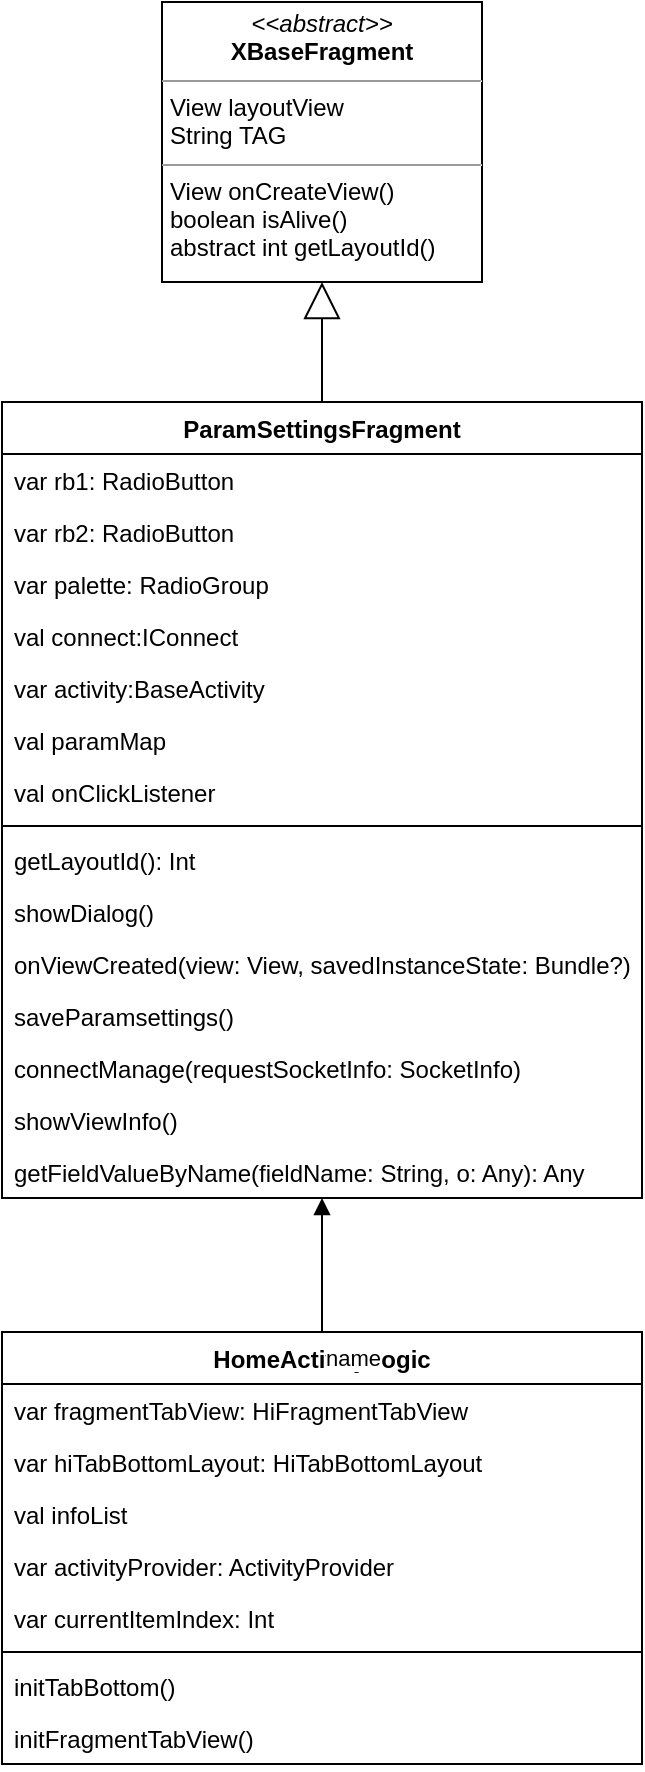 <mxfile version="13.10.8" type="github">
  <diagram id="C5RBs43oDa-KdzZeNtuy" name="Page-1">
    <mxGraphModel dx="677" dy="1532" grid="1" gridSize="10" guides="1" tooltips="1" connect="1" arrows="1" fold="1" page="1" pageScale="1" pageWidth="827" pageHeight="1169" math="0" shadow="0">
      <root>
        <mxCell id="WIyWlLk6GJQsqaUBKTNV-0" />
        <mxCell id="WIyWlLk6GJQsqaUBKTNV-1" parent="WIyWlLk6GJQsqaUBKTNV-0" />
        <mxCell id="lFGjN6Wgalc6jDTq9tL_-0" value="ParamSettingsFragment" style="swimlane;fontStyle=1;align=center;verticalAlign=top;childLayout=stackLayout;horizontal=1;startSize=26;horizontalStack=0;resizeParent=1;resizeParentMax=0;resizeLast=0;collapsible=1;marginBottom=0;" vertex="1" parent="WIyWlLk6GJQsqaUBKTNV-1">
          <mxGeometry x="320" y="120" width="320" height="398" as="geometry" />
        </mxCell>
        <mxCell id="lFGjN6Wgalc6jDTq9tL_-1" value="var rb1: RadioButton" style="text;strokeColor=none;fillColor=none;align=left;verticalAlign=top;spacingLeft=4;spacingRight=4;overflow=hidden;rotatable=0;points=[[0,0.5],[1,0.5]];portConstraint=eastwest;" vertex="1" parent="lFGjN6Wgalc6jDTq9tL_-0">
          <mxGeometry y="26" width="320" height="26" as="geometry" />
        </mxCell>
        <mxCell id="lFGjN6Wgalc6jDTq9tL_-4" value="var rb2: RadioButton" style="text;strokeColor=none;fillColor=none;align=left;verticalAlign=top;spacingLeft=4;spacingRight=4;overflow=hidden;rotatable=0;points=[[0,0.5],[1,0.5]];portConstraint=eastwest;" vertex="1" parent="lFGjN6Wgalc6jDTq9tL_-0">
          <mxGeometry y="52" width="320" height="26" as="geometry" />
        </mxCell>
        <mxCell id="lFGjN6Wgalc6jDTq9tL_-5" value="var palette: RadioGroup" style="text;strokeColor=none;fillColor=none;align=left;verticalAlign=top;spacingLeft=4;spacingRight=4;overflow=hidden;rotatable=0;points=[[0,0.5],[1,0.5]];portConstraint=eastwest;" vertex="1" parent="lFGjN6Wgalc6jDTq9tL_-0">
          <mxGeometry y="78" width="320" height="26" as="geometry" />
        </mxCell>
        <mxCell id="lFGjN6Wgalc6jDTq9tL_-6" value="val connect:IConnect" style="text;strokeColor=none;fillColor=none;align=left;verticalAlign=top;spacingLeft=4;spacingRight=4;overflow=hidden;rotatable=0;points=[[0,0.5],[1,0.5]];portConstraint=eastwest;" vertex="1" parent="lFGjN6Wgalc6jDTq9tL_-0">
          <mxGeometry y="104" width="320" height="26" as="geometry" />
        </mxCell>
        <mxCell id="lFGjN6Wgalc6jDTq9tL_-7" value="var activity:BaseActivity" style="text;strokeColor=none;fillColor=none;align=left;verticalAlign=top;spacingLeft=4;spacingRight=4;overflow=hidden;rotatable=0;points=[[0,0.5],[1,0.5]];portConstraint=eastwest;" vertex="1" parent="lFGjN6Wgalc6jDTq9tL_-0">
          <mxGeometry y="130" width="320" height="26" as="geometry" />
        </mxCell>
        <mxCell id="lFGjN6Wgalc6jDTq9tL_-8" value="val paramMap" style="text;strokeColor=none;fillColor=none;align=left;verticalAlign=top;spacingLeft=4;spacingRight=4;overflow=hidden;rotatable=0;points=[[0,0.5],[1,0.5]];portConstraint=eastwest;" vertex="1" parent="lFGjN6Wgalc6jDTq9tL_-0">
          <mxGeometry y="156" width="320" height="26" as="geometry" />
        </mxCell>
        <mxCell id="lFGjN6Wgalc6jDTq9tL_-13" value="val onClickListener" style="text;strokeColor=none;fillColor=none;align=left;verticalAlign=top;spacingLeft=4;spacingRight=4;overflow=hidden;rotatable=0;points=[[0,0.5],[1,0.5]];portConstraint=eastwest;" vertex="1" parent="lFGjN6Wgalc6jDTq9tL_-0">
          <mxGeometry y="182" width="320" height="26" as="geometry" />
        </mxCell>
        <mxCell id="lFGjN6Wgalc6jDTq9tL_-2" value="" style="line;strokeWidth=1;fillColor=none;align=left;verticalAlign=middle;spacingTop=-1;spacingLeft=3;spacingRight=3;rotatable=0;labelPosition=right;points=[];portConstraint=eastwest;" vertex="1" parent="lFGjN6Wgalc6jDTq9tL_-0">
          <mxGeometry y="208" width="320" height="8" as="geometry" />
        </mxCell>
        <mxCell id="lFGjN6Wgalc6jDTq9tL_-3" value="getLayoutId(): Int" style="text;strokeColor=none;fillColor=none;align=left;verticalAlign=top;spacingLeft=4;spacingRight=4;overflow=hidden;rotatable=0;points=[[0,0.5],[1,0.5]];portConstraint=eastwest;" vertex="1" parent="lFGjN6Wgalc6jDTq9tL_-0">
          <mxGeometry y="216" width="320" height="26" as="geometry" />
        </mxCell>
        <mxCell id="lFGjN6Wgalc6jDTq9tL_-10" value="showDialog()" style="text;strokeColor=none;fillColor=none;align=left;verticalAlign=top;spacingLeft=4;spacingRight=4;overflow=hidden;rotatable=0;points=[[0,0.5],[1,0.5]];portConstraint=eastwest;" vertex="1" parent="lFGjN6Wgalc6jDTq9tL_-0">
          <mxGeometry y="242" width="320" height="26" as="geometry" />
        </mxCell>
        <mxCell id="lFGjN6Wgalc6jDTq9tL_-11" value="onViewCreated(view: View, savedInstanceState: Bundle?)" style="text;strokeColor=none;fillColor=none;align=left;verticalAlign=top;spacingLeft=4;spacingRight=4;overflow=hidden;rotatable=0;points=[[0,0.5],[1,0.5]];portConstraint=eastwest;" vertex="1" parent="lFGjN6Wgalc6jDTq9tL_-0">
          <mxGeometry y="268" width="320" height="26" as="geometry" />
        </mxCell>
        <mxCell id="lFGjN6Wgalc6jDTq9tL_-12" value="saveParamsettings()" style="text;strokeColor=none;fillColor=none;align=left;verticalAlign=top;spacingLeft=4;spacingRight=4;overflow=hidden;rotatable=0;points=[[0,0.5],[1,0.5]];portConstraint=eastwest;" vertex="1" parent="lFGjN6Wgalc6jDTq9tL_-0">
          <mxGeometry y="294" width="320" height="26" as="geometry" />
        </mxCell>
        <mxCell id="lFGjN6Wgalc6jDTq9tL_-14" value="connectManage(requestSocketInfo: SocketInfo)" style="text;strokeColor=none;fillColor=none;align=left;verticalAlign=top;spacingLeft=4;spacingRight=4;overflow=hidden;rotatable=0;points=[[0,0.5],[1,0.5]];portConstraint=eastwest;" vertex="1" parent="lFGjN6Wgalc6jDTq9tL_-0">
          <mxGeometry y="320" width="320" height="26" as="geometry" />
        </mxCell>
        <mxCell id="lFGjN6Wgalc6jDTq9tL_-15" value="showViewInfo()" style="text;strokeColor=none;fillColor=none;align=left;verticalAlign=top;spacingLeft=4;spacingRight=4;overflow=hidden;rotatable=0;points=[[0,0.5],[1,0.5]];portConstraint=eastwest;" vertex="1" parent="lFGjN6Wgalc6jDTq9tL_-0">
          <mxGeometry y="346" width="320" height="26" as="geometry" />
        </mxCell>
        <mxCell id="lFGjN6Wgalc6jDTq9tL_-16" value="getFieldValueByName(fieldName: String, o: Any): Any" style="text;strokeColor=none;fillColor=none;align=left;verticalAlign=top;spacingLeft=4;spacingRight=4;overflow=hidden;rotatable=0;points=[[0,0.5],[1,0.5]];portConstraint=eastwest;" vertex="1" parent="lFGjN6Wgalc6jDTq9tL_-0">
          <mxGeometry y="372" width="320" height="26" as="geometry" />
        </mxCell>
        <mxCell id="lFGjN6Wgalc6jDTq9tL_-17" value="&lt;p style=&quot;margin: 0px ; margin-top: 4px ; text-align: center&quot;&gt;&lt;i&gt;&amp;lt;&amp;lt;abstract&amp;gt;&amp;gt;&lt;/i&gt;&lt;br&gt;&lt;b&gt;XBaseFragment&lt;/b&gt;&lt;br&gt;&lt;/p&gt;&lt;hr size=&quot;1&quot;&gt;&lt;p style=&quot;margin: 0px ; margin-left: 4px&quot;&gt;View layoutView&lt;br&gt;String TAG&lt;/p&gt;&lt;hr size=&quot;1&quot;&gt;&lt;p style=&quot;margin: 0px ; margin-left: 4px&quot;&gt;View onCreateView()&lt;br&gt;boolean isAlive()&lt;/p&gt;&lt;p style=&quot;margin: 0px ; margin-left: 4px&quot;&gt;abstract int getLayoutId()&lt;br&gt;&lt;/p&gt;" style="verticalAlign=top;align=left;overflow=fill;fontSize=12;fontFamily=Helvetica;html=1;" vertex="1" parent="WIyWlLk6GJQsqaUBKTNV-1">
          <mxGeometry x="400" y="-80" width="160" height="140" as="geometry" />
        </mxCell>
        <mxCell id="lFGjN6Wgalc6jDTq9tL_-18" value="" style="endArrow=block;endSize=16;endFill=0;html=1;" edge="1" parent="WIyWlLk6GJQsqaUBKTNV-1" source="lFGjN6Wgalc6jDTq9tL_-0" target="lFGjN6Wgalc6jDTq9tL_-17">
          <mxGeometry width="160" relative="1" as="geometry">
            <mxPoint x="270" y="70" as="sourcePoint" />
            <mxPoint x="430" y="70" as="targetPoint" />
          </mxGeometry>
        </mxCell>
        <mxCell id="lFGjN6Wgalc6jDTq9tL_-19" value="HomeActivityLogic" style="swimlane;fontStyle=1;align=center;verticalAlign=top;childLayout=stackLayout;horizontal=1;startSize=26;horizontalStack=0;resizeParent=1;resizeParentMax=0;resizeLast=0;collapsible=1;marginBottom=0;" vertex="1" parent="WIyWlLk6GJQsqaUBKTNV-1">
          <mxGeometry x="320" y="585" width="320" height="216" as="geometry" />
        </mxCell>
        <mxCell id="lFGjN6Wgalc6jDTq9tL_-20" value="var fragmentTabView: HiFragmentTabView" style="text;strokeColor=none;fillColor=none;align=left;verticalAlign=top;spacingLeft=4;spacingRight=4;overflow=hidden;rotatable=0;points=[[0,0.5],[1,0.5]];portConstraint=eastwest;" vertex="1" parent="lFGjN6Wgalc6jDTq9tL_-19">
          <mxGeometry y="26" width="320" height="26" as="geometry" />
        </mxCell>
        <mxCell id="lFGjN6Wgalc6jDTq9tL_-21" value="var hiTabBottomLayout: HiTabBottomLayout" style="text;strokeColor=none;fillColor=none;align=left;verticalAlign=top;spacingLeft=4;spacingRight=4;overflow=hidden;rotatable=0;points=[[0,0.5],[1,0.5]];portConstraint=eastwest;" vertex="1" parent="lFGjN6Wgalc6jDTq9tL_-19">
          <mxGeometry y="52" width="320" height="26" as="geometry" />
        </mxCell>
        <mxCell id="lFGjN6Wgalc6jDTq9tL_-22" value="val infoList" style="text;strokeColor=none;fillColor=none;align=left;verticalAlign=top;spacingLeft=4;spacingRight=4;overflow=hidden;rotatable=0;points=[[0,0.5],[1,0.5]];portConstraint=eastwest;" vertex="1" parent="lFGjN6Wgalc6jDTq9tL_-19">
          <mxGeometry y="78" width="320" height="26" as="geometry" />
        </mxCell>
        <mxCell id="lFGjN6Wgalc6jDTq9tL_-23" value="var activityProvider: ActivityProvider" style="text;strokeColor=none;fillColor=none;align=left;verticalAlign=top;spacingLeft=4;spacingRight=4;overflow=hidden;rotatable=0;points=[[0,0.5],[1,0.5]];portConstraint=eastwest;" vertex="1" parent="lFGjN6Wgalc6jDTq9tL_-19">
          <mxGeometry y="104" width="320" height="26" as="geometry" />
        </mxCell>
        <mxCell id="lFGjN6Wgalc6jDTq9tL_-24" value="var currentItemIndex: Int" style="text;strokeColor=none;fillColor=none;align=left;verticalAlign=top;spacingLeft=4;spacingRight=4;overflow=hidden;rotatable=0;points=[[0,0.5],[1,0.5]];portConstraint=eastwest;" vertex="1" parent="lFGjN6Wgalc6jDTq9tL_-19">
          <mxGeometry y="130" width="320" height="26" as="geometry" />
        </mxCell>
        <mxCell id="lFGjN6Wgalc6jDTq9tL_-25" value="" style="line;strokeWidth=1;fillColor=none;align=left;verticalAlign=middle;spacingTop=-1;spacingLeft=3;spacingRight=3;rotatable=0;labelPosition=right;points=[];portConstraint=eastwest;" vertex="1" parent="lFGjN6Wgalc6jDTq9tL_-19">
          <mxGeometry y="156" width="320" height="8" as="geometry" />
        </mxCell>
        <mxCell id="lFGjN6Wgalc6jDTq9tL_-26" value="initTabBottom()" style="text;strokeColor=none;fillColor=none;align=left;verticalAlign=top;spacingLeft=4;spacingRight=4;overflow=hidden;rotatable=0;points=[[0,0.5],[1,0.5]];portConstraint=eastwest;" vertex="1" parent="lFGjN6Wgalc6jDTq9tL_-19">
          <mxGeometry y="164" width="320" height="26" as="geometry" />
        </mxCell>
        <mxCell id="lFGjN6Wgalc6jDTq9tL_-27" value="initFragmentTabView()" style="text;strokeColor=none;fillColor=none;align=left;verticalAlign=top;spacingLeft=4;spacingRight=4;overflow=hidden;rotatable=0;points=[[0,0.5],[1,0.5]];portConstraint=eastwest;" vertex="1" parent="lFGjN6Wgalc6jDTq9tL_-19">
          <mxGeometry y="190" width="320" height="26" as="geometry" />
        </mxCell>
        <mxCell id="lFGjN6Wgalc6jDTq9tL_-29" value="name" style="endArrow=block;endFill=1;html=1;edgeStyle=orthogonalEdgeStyle;align=left;verticalAlign=top;" edge="1" parent="WIyWlLk6GJQsqaUBKTNV-1" source="lFGjN6Wgalc6jDTq9tL_-19" target="lFGjN6Wgalc6jDTq9tL_-0">
          <mxGeometry x="-1" relative="1" as="geometry">
            <mxPoint x="650" y="540" as="sourcePoint" />
            <mxPoint x="810" y="540" as="targetPoint" />
          </mxGeometry>
        </mxCell>
      </root>
    </mxGraphModel>
  </diagram>
</mxfile>
